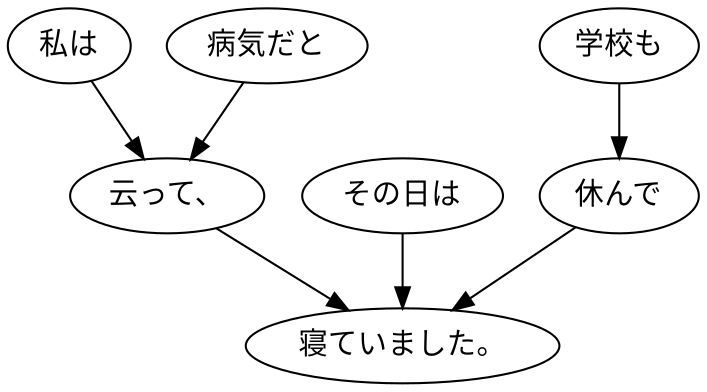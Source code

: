 digraph graph7942 {
	node0 [label="私は"];
	node1 [label="病気だと"];
	node2 [label="云って、"];
	node3 [label="その日は"];
	node4 [label="学校も"];
	node5 [label="休んで"];
	node6 [label="寝ていました。"];
	node0 -> node2;
	node1 -> node2;
	node2 -> node6;
	node3 -> node6;
	node4 -> node5;
	node5 -> node6;
}
